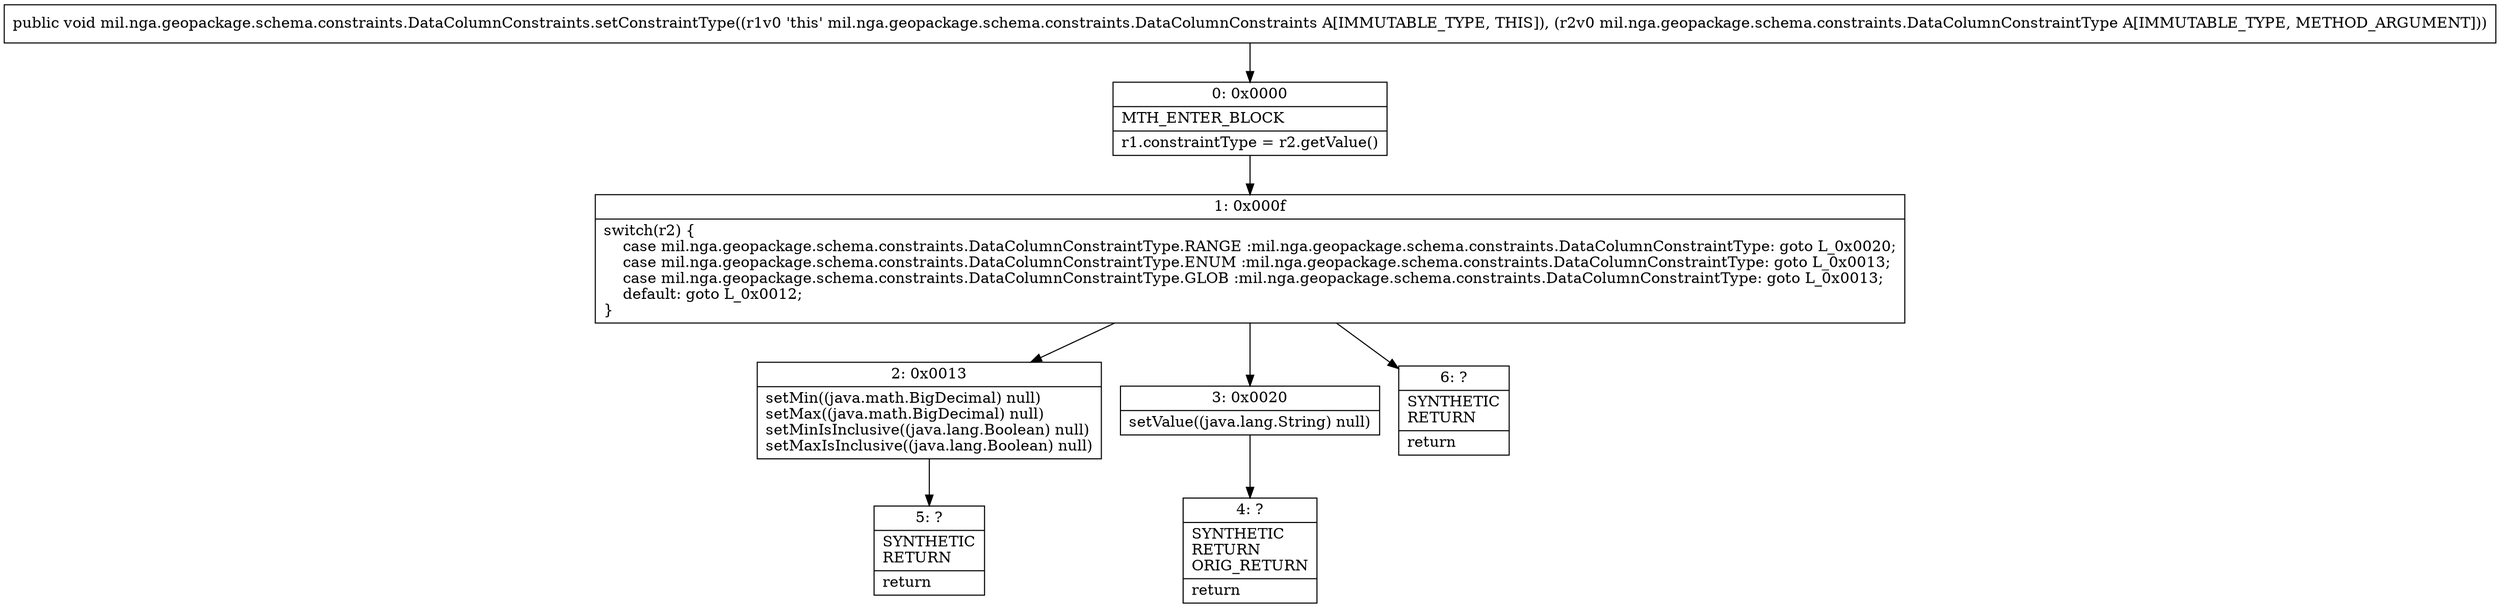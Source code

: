 digraph "CFG formil.nga.geopackage.schema.constraints.DataColumnConstraints.setConstraintType(Lmil\/nga\/geopackage\/schema\/constraints\/DataColumnConstraintType;)V" {
Node_0 [shape=record,label="{0\:\ 0x0000|MTH_ENTER_BLOCK\l|r1.constraintType = r2.getValue()\l}"];
Node_1 [shape=record,label="{1\:\ 0x000f|switch(r2) \{\l    case mil.nga.geopackage.schema.constraints.DataColumnConstraintType.RANGE :mil.nga.geopackage.schema.constraints.DataColumnConstraintType: goto L_0x0020;\l    case mil.nga.geopackage.schema.constraints.DataColumnConstraintType.ENUM :mil.nga.geopackage.schema.constraints.DataColumnConstraintType: goto L_0x0013;\l    case mil.nga.geopackage.schema.constraints.DataColumnConstraintType.GLOB :mil.nga.geopackage.schema.constraints.DataColumnConstraintType: goto L_0x0013;\l    default: goto L_0x0012;\l\}\l}"];
Node_2 [shape=record,label="{2\:\ 0x0013|setMin((java.math.BigDecimal) null)\lsetMax((java.math.BigDecimal) null)\lsetMinIsInclusive((java.lang.Boolean) null)\lsetMaxIsInclusive((java.lang.Boolean) null)\l}"];
Node_3 [shape=record,label="{3\:\ 0x0020|setValue((java.lang.String) null)\l}"];
Node_4 [shape=record,label="{4\:\ ?|SYNTHETIC\lRETURN\lORIG_RETURN\l|return\l}"];
Node_5 [shape=record,label="{5\:\ ?|SYNTHETIC\lRETURN\l|return\l}"];
Node_6 [shape=record,label="{6\:\ ?|SYNTHETIC\lRETURN\l|return\l}"];
MethodNode[shape=record,label="{public void mil.nga.geopackage.schema.constraints.DataColumnConstraints.setConstraintType((r1v0 'this' mil.nga.geopackage.schema.constraints.DataColumnConstraints A[IMMUTABLE_TYPE, THIS]), (r2v0 mil.nga.geopackage.schema.constraints.DataColumnConstraintType A[IMMUTABLE_TYPE, METHOD_ARGUMENT])) }"];
MethodNode -> Node_0;
Node_0 -> Node_1;
Node_1 -> Node_2;
Node_1 -> Node_3;
Node_1 -> Node_6;
Node_2 -> Node_5;
Node_3 -> Node_4;
}

